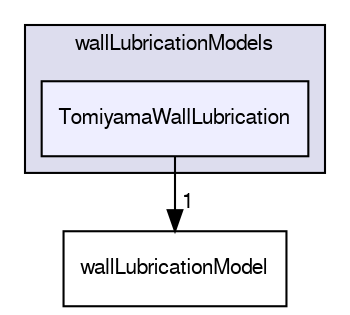 digraph "applications/solvers/multiphase/twoPhaseEulerFoam/interfacialModels/wallLubricationModels/TomiyamaWallLubrication" {
  bgcolor=transparent;
  compound=true
  node [ fontsize="10", fontname="FreeSans"];
  edge [ labelfontsize="10", labelfontname="FreeSans"];
  subgraph clusterdir_e3b447723574590c1503966e204656bb {
    graph [ bgcolor="#ddddee", pencolor="black", label="wallLubricationModels" fontname="FreeSans", fontsize="10", URL="dir_e3b447723574590c1503966e204656bb.html"]
  dir_c9874d4250432b4319758c808669fa85 [shape=box, label="TomiyamaWallLubrication", style="filled", fillcolor="#eeeeff", pencolor="black", URL="dir_c9874d4250432b4319758c808669fa85.html"];
  }
  dir_45aa1d3e94517b1a0982b731eb8cd790 [shape=box label="wallLubricationModel" URL="dir_45aa1d3e94517b1a0982b731eb8cd790.html"];
  dir_c9874d4250432b4319758c808669fa85->dir_45aa1d3e94517b1a0982b731eb8cd790 [headlabel="1", labeldistance=1.5 headhref="dir_000235_000236.html"];
}

